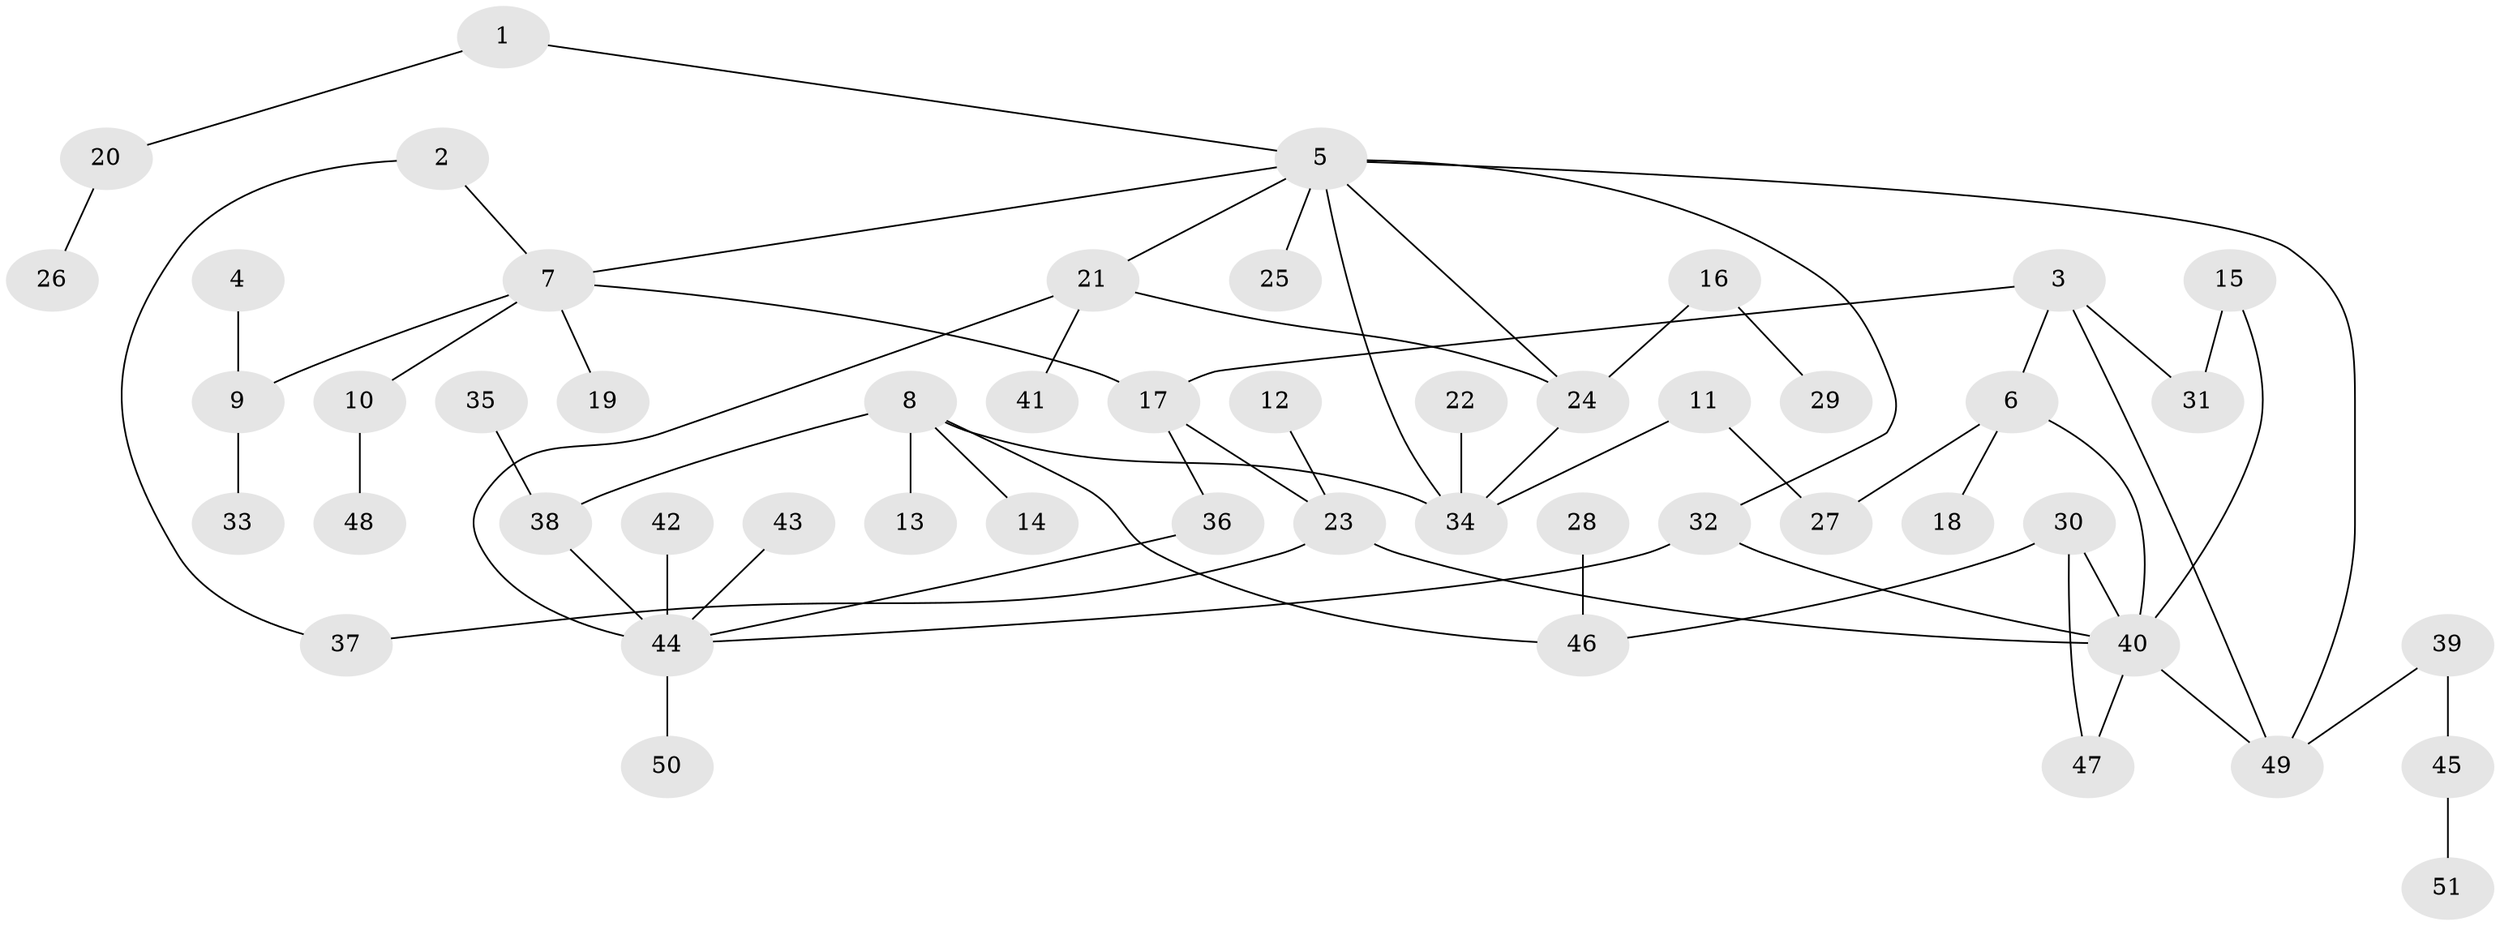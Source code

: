// original degree distribution, {7: 0.009900990099009901, 2: 0.3069306930693069, 4: 0.04950495049504951, 5: 0.0891089108910891, 6: 0.019801980198019802, 3: 0.10891089108910891, 1: 0.40594059405940597, 10: 0.009900990099009901}
// Generated by graph-tools (version 1.1) at 2025/25/03/09/25 03:25:27]
// undirected, 51 vertices, 64 edges
graph export_dot {
graph [start="1"]
  node [color=gray90,style=filled];
  1;
  2;
  3;
  4;
  5;
  6;
  7;
  8;
  9;
  10;
  11;
  12;
  13;
  14;
  15;
  16;
  17;
  18;
  19;
  20;
  21;
  22;
  23;
  24;
  25;
  26;
  27;
  28;
  29;
  30;
  31;
  32;
  33;
  34;
  35;
  36;
  37;
  38;
  39;
  40;
  41;
  42;
  43;
  44;
  45;
  46;
  47;
  48;
  49;
  50;
  51;
  1 -- 5 [weight=1.0];
  1 -- 20 [weight=1.0];
  2 -- 7 [weight=1.0];
  2 -- 37 [weight=1.0];
  3 -- 6 [weight=1.0];
  3 -- 17 [weight=1.0];
  3 -- 31 [weight=1.0];
  3 -- 49 [weight=1.0];
  4 -- 9 [weight=1.0];
  5 -- 7 [weight=1.0];
  5 -- 21 [weight=1.0];
  5 -- 24 [weight=1.0];
  5 -- 25 [weight=1.0];
  5 -- 32 [weight=1.0];
  5 -- 34 [weight=1.0];
  5 -- 49 [weight=1.0];
  6 -- 18 [weight=1.0];
  6 -- 27 [weight=1.0];
  6 -- 40 [weight=1.0];
  7 -- 9 [weight=1.0];
  7 -- 10 [weight=1.0];
  7 -- 17 [weight=1.0];
  7 -- 19 [weight=1.0];
  8 -- 13 [weight=1.0];
  8 -- 14 [weight=1.0];
  8 -- 34 [weight=1.0];
  8 -- 38 [weight=1.0];
  8 -- 46 [weight=1.0];
  9 -- 33 [weight=1.0];
  10 -- 48 [weight=1.0];
  11 -- 27 [weight=1.0];
  11 -- 34 [weight=1.0];
  12 -- 23 [weight=1.0];
  15 -- 31 [weight=1.0];
  15 -- 40 [weight=1.0];
  16 -- 24 [weight=1.0];
  16 -- 29 [weight=1.0];
  17 -- 23 [weight=1.0];
  17 -- 36 [weight=1.0];
  20 -- 26 [weight=1.0];
  21 -- 24 [weight=1.0];
  21 -- 41 [weight=1.0];
  21 -- 44 [weight=1.0];
  22 -- 34 [weight=1.0];
  23 -- 37 [weight=1.0];
  23 -- 40 [weight=1.0];
  24 -- 34 [weight=1.0];
  28 -- 46 [weight=1.0];
  30 -- 40 [weight=1.0];
  30 -- 46 [weight=1.0];
  30 -- 47 [weight=1.0];
  32 -- 40 [weight=1.0];
  32 -- 44 [weight=1.0];
  35 -- 38 [weight=1.0];
  36 -- 44 [weight=1.0];
  38 -- 44 [weight=1.0];
  39 -- 45 [weight=1.0];
  39 -- 49 [weight=1.0];
  40 -- 47 [weight=1.0];
  40 -- 49 [weight=1.0];
  42 -- 44 [weight=2.0];
  43 -- 44 [weight=1.0];
  44 -- 50 [weight=1.0];
  45 -- 51 [weight=1.0];
}
